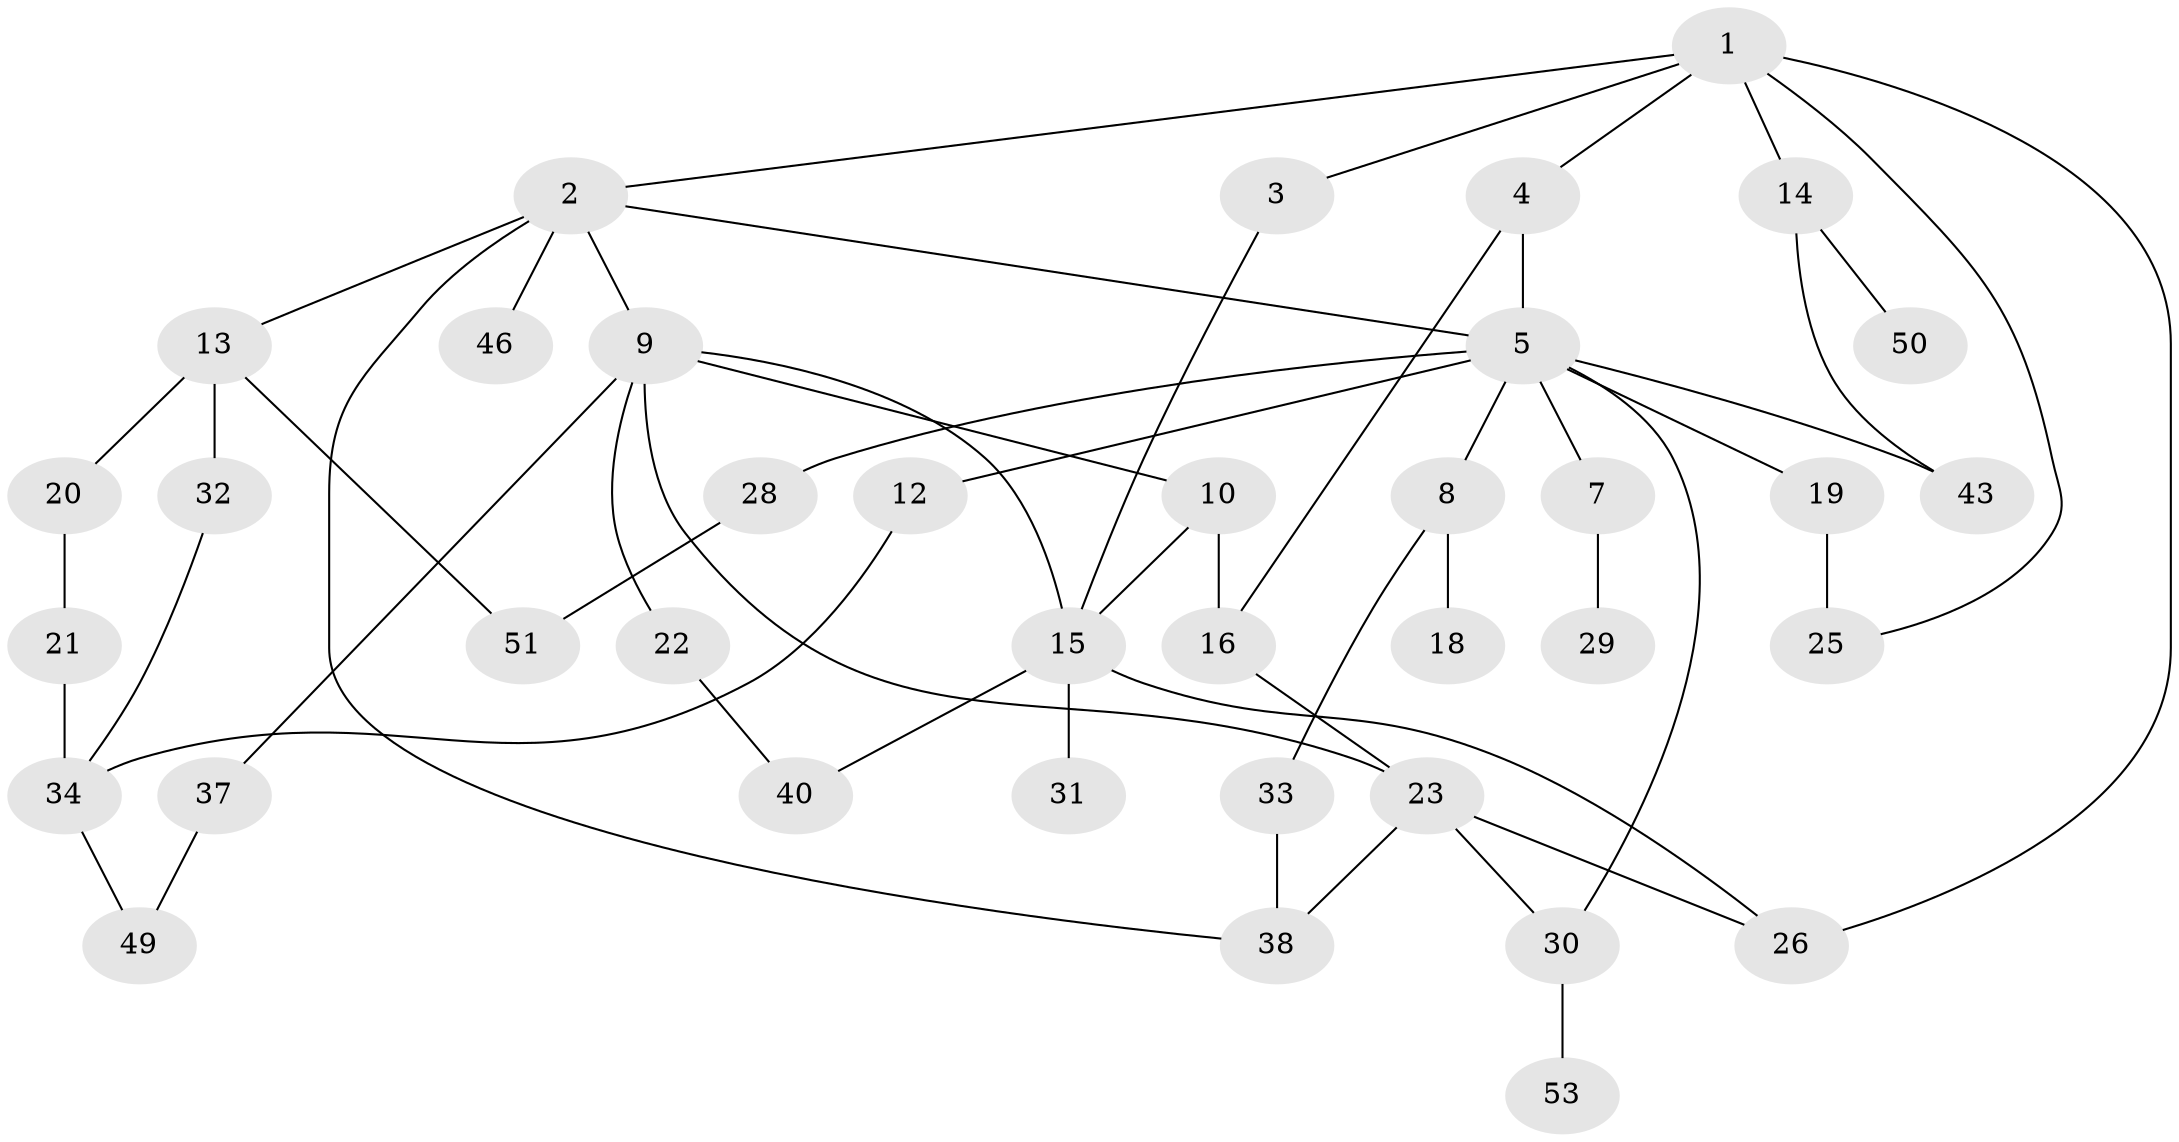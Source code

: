 // original degree distribution, {5: 0.10909090909090909, 2: 0.4, 3: 0.2727272727272727, 6: 0.03636363636363636, 1: 0.16363636363636364, 4: 0.01818181818181818}
// Generated by graph-tools (version 1.1) at 2025/10/02/27/25 16:10:54]
// undirected, 38 vertices, 54 edges
graph export_dot {
graph [start="1"]
  node [color=gray90,style=filled];
  1 [super="+6"];
  2 [super="+35"];
  3;
  4 [super="+55"];
  5 [super="+11"];
  7;
  8;
  9 [super="+39"];
  10 [super="+17"];
  12;
  13 [super="+36"];
  14 [super="+47"];
  15;
  16;
  18 [super="+24"];
  19;
  20;
  21 [super="+45"];
  22 [super="+52"];
  23;
  25 [super="+27"];
  26 [super="+54"];
  28;
  29;
  30;
  31;
  32 [super="+44"];
  33;
  34 [super="+48"];
  37 [super="+42"];
  38 [super="+41"];
  40;
  43;
  46;
  49;
  50;
  51;
  53;
  1 -- 2;
  1 -- 3;
  1 -- 4;
  1 -- 26;
  1 -- 14;
  1 -- 25;
  2 -- 5;
  2 -- 9;
  2 -- 13;
  2 -- 38;
  2 -- 46;
  3 -- 15;
  4 -- 16;
  4 -- 5;
  5 -- 7;
  5 -- 8;
  5 -- 43;
  5 -- 30;
  5 -- 19;
  5 -- 12;
  5 -- 28;
  7 -- 29;
  8 -- 18;
  8 -- 33;
  9 -- 10;
  9 -- 22;
  9 -- 37;
  9 -- 15;
  9 -- 23;
  10 -- 16;
  10 -- 15;
  12 -- 34;
  13 -- 20;
  13 -- 32;
  13 -- 51;
  14 -- 50;
  14 -- 43;
  15 -- 31;
  15 -- 40;
  15 -- 26;
  16 -- 23;
  19 -- 25 [weight=2];
  20 -- 21;
  21 -- 34;
  22 -- 40;
  23 -- 30;
  23 -- 38;
  23 -- 26;
  28 -- 51;
  30 -- 53;
  32 -- 34;
  33 -- 38;
  34 -- 49;
  37 -- 49;
}
